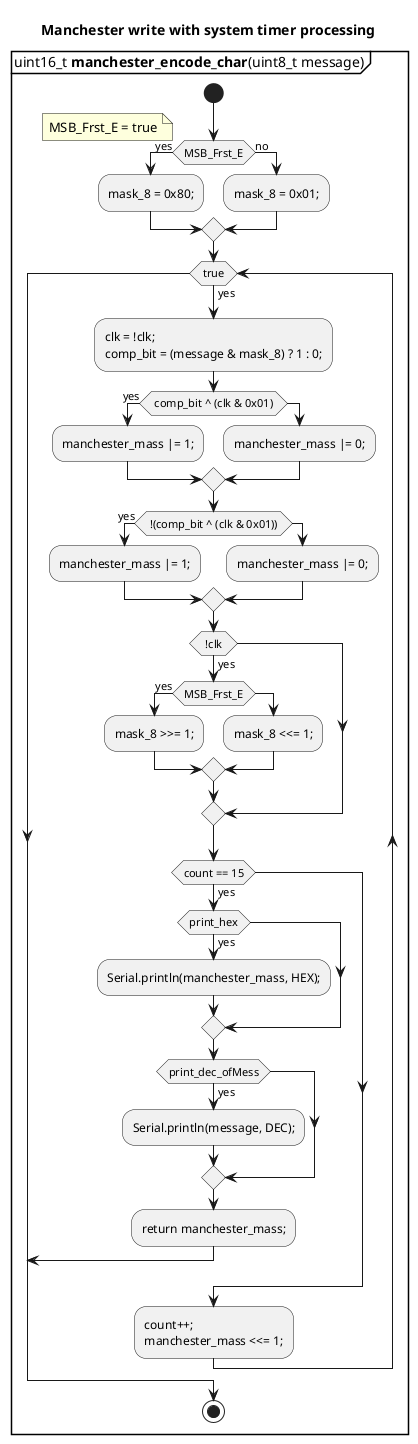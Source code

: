 @startuml
title Manchester write with system timer processing
' comment


partition "uint16_t **manchester_encode_char**(uint8_t message)" {
    start
    ':_Bool print_hex = false, print_dec_ofMess = false;
    if (MSB_Frst_E) then (yes)
        :mask_8 = 0x80;;
    else (no) 
        :mask_8 = 0x01;;
    endif
note left: MSB_Frst_E = true 

    while (true) is (yes)
        :clk = !clk; \ncomp_bit = (message & mask_8) ? 1 : 0;;
        if ( comp_bit ^ (clk & 0x01) ) then (yes)
            :manchester_mass |= 1;;
        else
            :manchester_mass |= 0;;
        endif

        if ( !(comp_bit ^ (clk & 0x01)) ) then (yes)
            :manchester_mass |= 1;;
        else
            :manchester_mass |= 0;;
        endif

        if (!clk) then (yes)
            if (MSB_Frst_E) then (yes)
                :mask_8 >>= 1;;        
            else 
                :mask_8 <<= 1;;
            endif
        endif

        if (count == 15) then (yes)
            if(print_hex) then (yes)
                :Serial.println(manchester_mass, HEX);;
            endif
            if(print_dec_ofMess) then (yes)
                :Serial.println(message, DEC);;
            endif
            :return manchester_mass;;
            break
        endif

        :count++; \nmanchester_mass <<= 1;;
    endwhile

   stop
}



@enduml